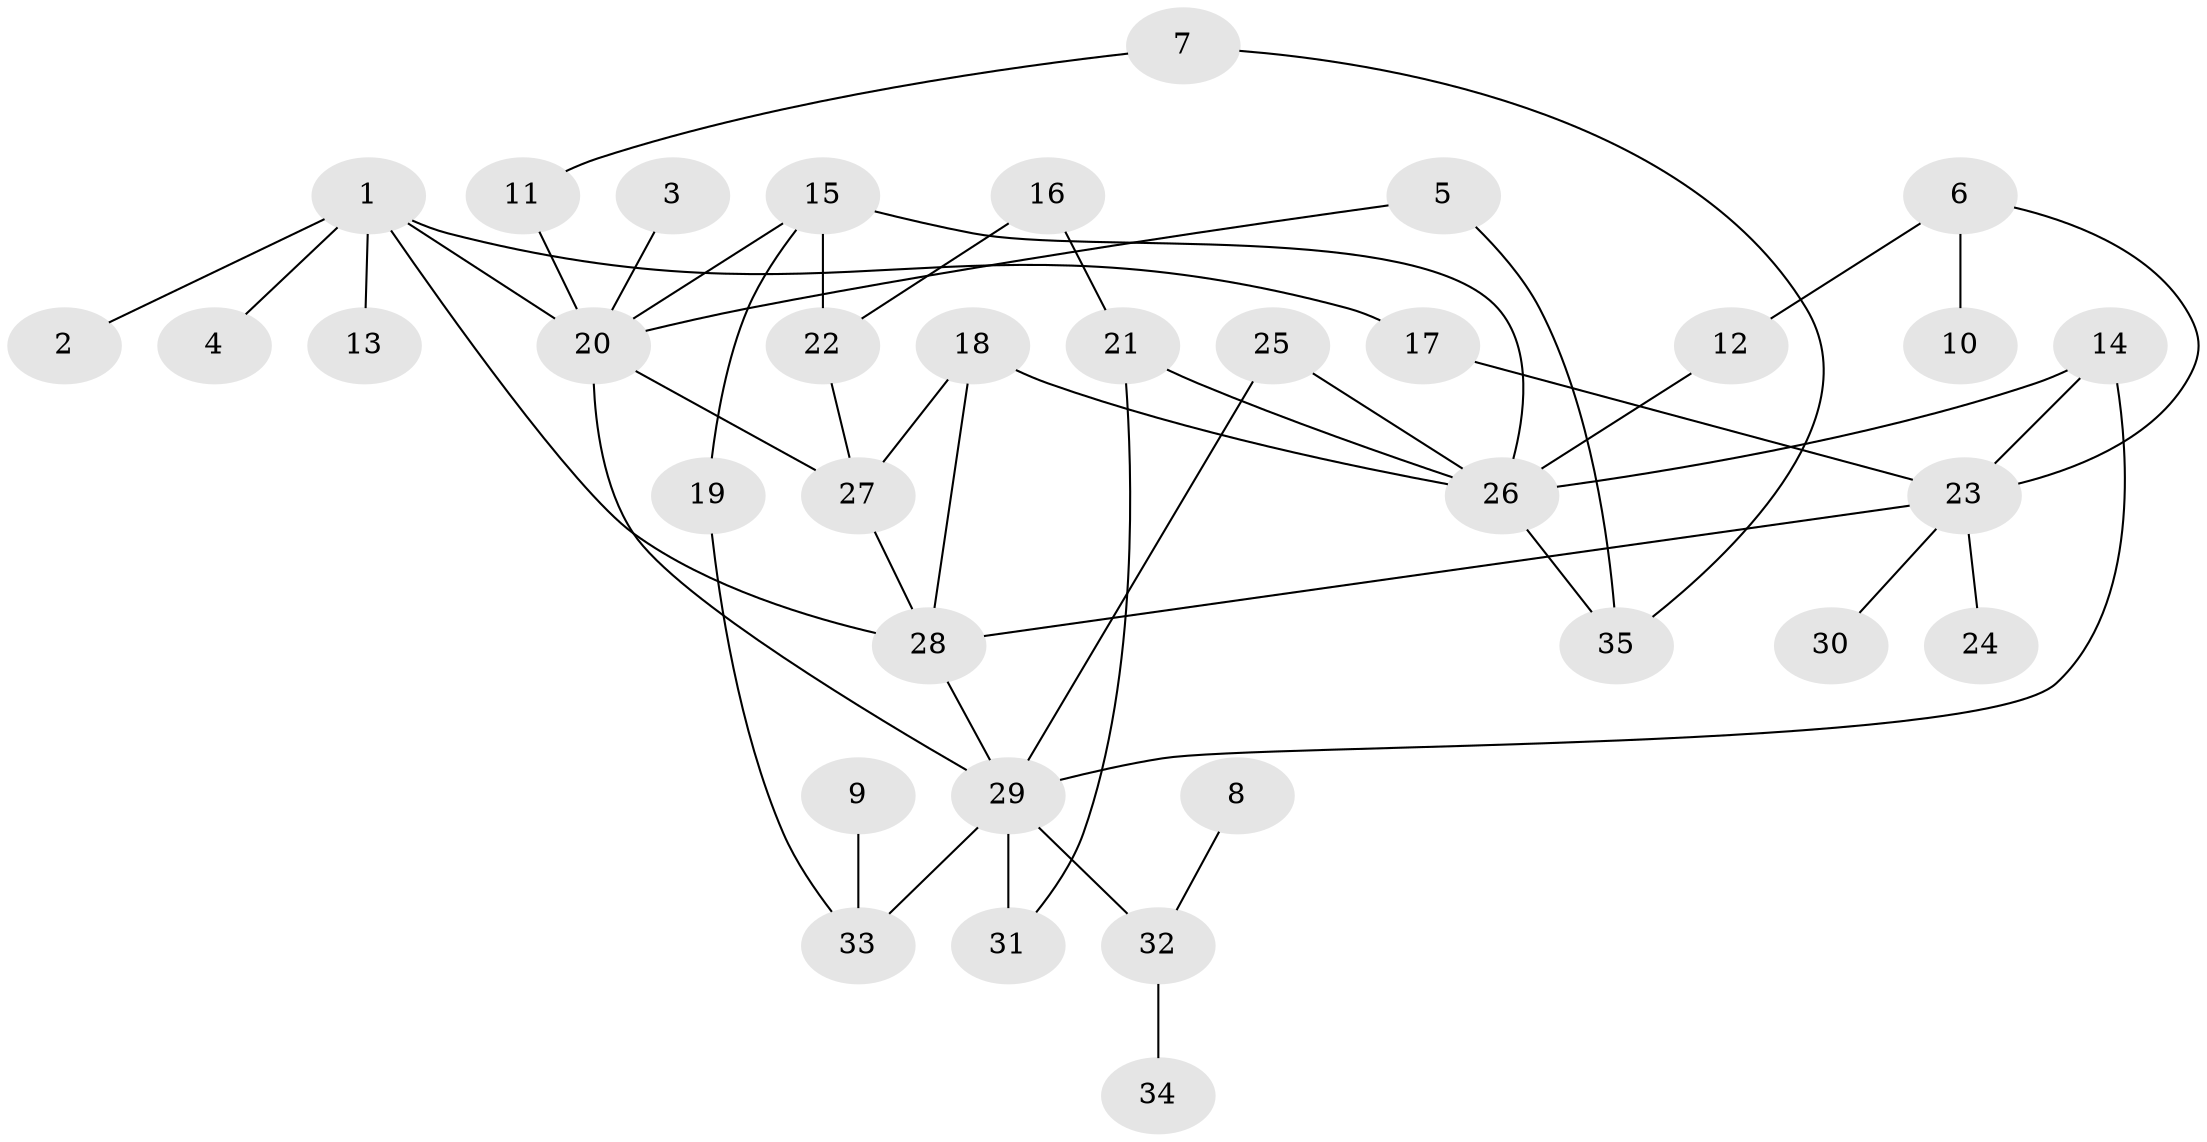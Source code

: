 // original degree distribution, {5: 0.07246376811594203, 6: 0.057971014492753624, 3: 0.11594202898550725, 7: 0.014492753623188406, 2: 0.3333333333333333, 1: 0.2898550724637681, 4: 0.11594202898550725}
// Generated by graph-tools (version 1.1) at 2025/49/03/09/25 03:49:20]
// undirected, 35 vertices, 49 edges
graph export_dot {
graph [start="1"]
  node [color=gray90,style=filled];
  1;
  2;
  3;
  4;
  5;
  6;
  7;
  8;
  9;
  10;
  11;
  12;
  13;
  14;
  15;
  16;
  17;
  18;
  19;
  20;
  21;
  22;
  23;
  24;
  25;
  26;
  27;
  28;
  29;
  30;
  31;
  32;
  33;
  34;
  35;
  1 -- 2 [weight=1.0];
  1 -- 4 [weight=1.0];
  1 -- 13 [weight=1.0];
  1 -- 17 [weight=1.0];
  1 -- 20 [weight=1.0];
  1 -- 28 [weight=1.0];
  3 -- 20 [weight=1.0];
  5 -- 20 [weight=1.0];
  5 -- 35 [weight=1.0];
  6 -- 10 [weight=1.0];
  6 -- 12 [weight=1.0];
  6 -- 23 [weight=1.0];
  7 -- 11 [weight=1.0];
  7 -- 35 [weight=1.0];
  8 -- 32 [weight=1.0];
  9 -- 33 [weight=1.0];
  11 -- 20 [weight=1.0];
  12 -- 26 [weight=1.0];
  14 -- 23 [weight=1.0];
  14 -- 26 [weight=1.0];
  14 -- 29 [weight=1.0];
  15 -- 19 [weight=1.0];
  15 -- 20 [weight=1.0];
  15 -- 22 [weight=1.0];
  15 -- 26 [weight=1.0];
  16 -- 21 [weight=1.0];
  16 -- 22 [weight=1.0];
  17 -- 23 [weight=1.0];
  18 -- 26 [weight=1.0];
  18 -- 27 [weight=1.0];
  18 -- 28 [weight=1.0];
  19 -- 33 [weight=1.0];
  20 -- 27 [weight=1.0];
  20 -- 29 [weight=1.0];
  21 -- 26 [weight=1.0];
  21 -- 31 [weight=1.0];
  22 -- 27 [weight=1.0];
  23 -- 24 [weight=1.0];
  23 -- 28 [weight=1.0];
  23 -- 30 [weight=1.0];
  25 -- 26 [weight=1.0];
  25 -- 29 [weight=1.0];
  26 -- 35 [weight=1.0];
  27 -- 28 [weight=1.0];
  28 -- 29 [weight=1.0];
  29 -- 31 [weight=2.0];
  29 -- 32 [weight=2.0];
  29 -- 33 [weight=3.0];
  32 -- 34 [weight=1.0];
}

